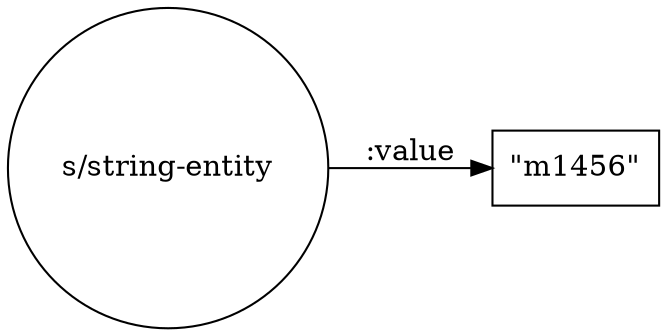 digraph amr_graph {
	rankdir=LR size="12,8"
	s [label="s/string-entity" shape=circle]
	node_0 [label="\"m1456\"" shape=rectangle]
	s -> node_0 [label=":value"]
}
